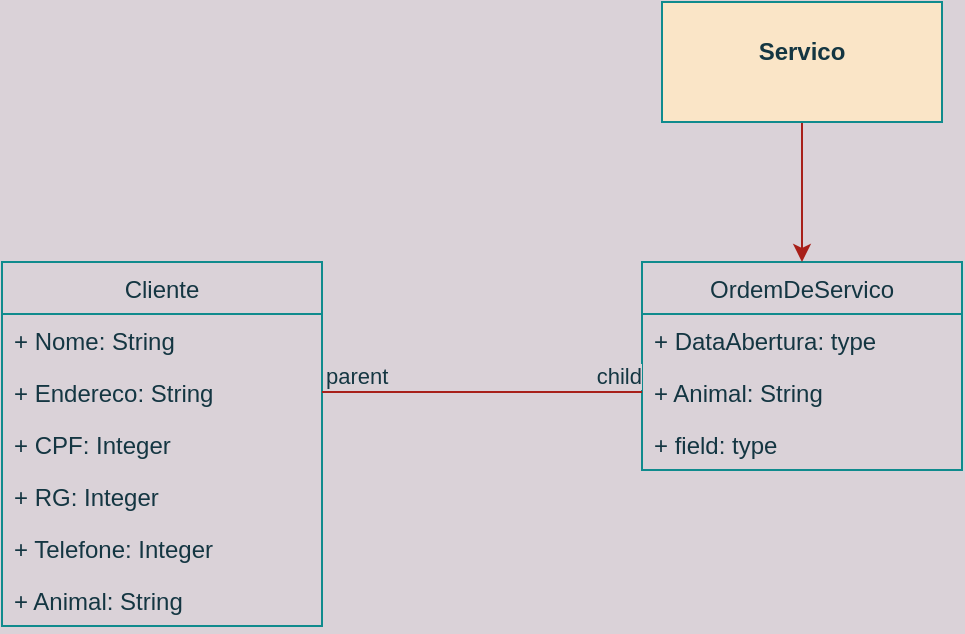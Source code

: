 <mxfile version="18.0.2" type="github">
  <diagram id="C5RBs43oDa-KdzZeNtuy" name="Page-1">
    <mxGraphModel dx="1332" dy="498" grid="1" gridSize="10" guides="1" tooltips="1" connect="1" arrows="1" fold="1" page="1" pageScale="1" pageWidth="827" pageHeight="1169" background="#DAD2D8" math="0" shadow="0">
      <root>
        <mxCell id="WIyWlLk6GJQsqaUBKTNV-0" />
        <mxCell id="WIyWlLk6GJQsqaUBKTNV-1" parent="WIyWlLk6GJQsqaUBKTNV-0" />
        <mxCell id="-WMAqUKvxuHPdEfeoXhE-0" value="Cliente" style="swimlane;fontStyle=0;childLayout=stackLayout;horizontal=1;startSize=26;fillColor=none;horizontalStack=0;resizeParent=1;resizeParentMax=0;resizeLast=0;collapsible=1;marginBottom=0;rounded=0;sketch=0;strokeColor=#0F8B8D;fontColor=#143642;" parent="WIyWlLk6GJQsqaUBKTNV-1" vertex="1">
          <mxGeometry x="160" y="170" width="160" height="182" as="geometry" />
        </mxCell>
        <mxCell id="-WMAqUKvxuHPdEfeoXhE-1" value="+ Nome: String" style="text;strokeColor=none;fillColor=none;align=left;verticalAlign=top;spacingLeft=4;spacingRight=4;overflow=hidden;rotatable=0;points=[[0,0.5],[1,0.5]];portConstraint=eastwest;rounded=0;sketch=0;fontColor=#143642;" parent="-WMAqUKvxuHPdEfeoXhE-0" vertex="1">
          <mxGeometry y="26" width="160" height="26" as="geometry" />
        </mxCell>
        <mxCell id="-WMAqUKvxuHPdEfeoXhE-2" value="+ Endereco: String" style="text;strokeColor=none;fillColor=none;align=left;verticalAlign=top;spacingLeft=4;spacingRight=4;overflow=hidden;rotatable=0;points=[[0,0.5],[1,0.5]];portConstraint=eastwest;rounded=0;sketch=0;fontColor=#143642;" parent="-WMAqUKvxuHPdEfeoXhE-0" vertex="1">
          <mxGeometry y="52" width="160" height="26" as="geometry" />
        </mxCell>
        <mxCell id="-WMAqUKvxuHPdEfeoXhE-4" value="+ CPF: Integer" style="text;strokeColor=none;fillColor=none;align=left;verticalAlign=top;spacingLeft=4;spacingRight=4;overflow=hidden;rotatable=0;points=[[0,0.5],[1,0.5]];portConstraint=eastwest;rounded=0;sketch=0;fontColor=#143642;" parent="-WMAqUKvxuHPdEfeoXhE-0" vertex="1">
          <mxGeometry y="78" width="160" height="26" as="geometry" />
        </mxCell>
        <mxCell id="-WMAqUKvxuHPdEfeoXhE-8" value="+ RG: Integer" style="text;strokeColor=none;fillColor=none;align=left;verticalAlign=top;spacingLeft=4;spacingRight=4;overflow=hidden;rotatable=0;points=[[0,0.5],[1,0.5]];portConstraint=eastwest;rounded=0;sketch=0;fontColor=#143642;" parent="-WMAqUKvxuHPdEfeoXhE-0" vertex="1">
          <mxGeometry y="104" width="160" height="26" as="geometry" />
        </mxCell>
        <mxCell id="-WMAqUKvxuHPdEfeoXhE-6" value="+ Telefone: Integer" style="text;strokeColor=none;fillColor=none;align=left;verticalAlign=top;spacingLeft=4;spacingRight=4;overflow=hidden;rotatable=0;points=[[0,0.5],[1,0.5]];portConstraint=eastwest;rounded=0;sketch=0;fontColor=#143642;" parent="-WMAqUKvxuHPdEfeoXhE-0" vertex="1">
          <mxGeometry y="130" width="160" height="26" as="geometry" />
        </mxCell>
        <mxCell id="-WMAqUKvxuHPdEfeoXhE-5" value="+ Animal: String" style="text;strokeColor=none;fillColor=none;align=left;verticalAlign=top;spacingLeft=4;spacingRight=4;overflow=hidden;rotatable=0;points=[[0,0.5],[1,0.5]];portConstraint=eastwest;rounded=0;sketch=0;fontColor=#143642;" parent="-WMAqUKvxuHPdEfeoXhE-0" vertex="1">
          <mxGeometry y="156" width="160" height="26" as="geometry" />
        </mxCell>
        <mxCell id="-WMAqUKvxuHPdEfeoXhE-9" value="OrdemDeServico" style="swimlane;fontStyle=0;childLayout=stackLayout;horizontal=1;startSize=26;fillColor=none;horizontalStack=0;resizeParent=1;resizeParentMax=0;resizeLast=0;collapsible=1;marginBottom=0;rounded=0;sketch=0;strokeColor=#0F8B8D;fontColor=#143642;" parent="WIyWlLk6GJQsqaUBKTNV-1" vertex="1">
          <mxGeometry x="480" y="170" width="160" height="104" as="geometry" />
        </mxCell>
        <mxCell id="-WMAqUKvxuHPdEfeoXhE-10" value="+ DataAbertura: type" style="text;strokeColor=none;fillColor=none;align=left;verticalAlign=top;spacingLeft=4;spacingRight=4;overflow=hidden;rotatable=0;points=[[0,0.5],[1,0.5]];portConstraint=eastwest;rounded=0;sketch=0;fontColor=#143642;" parent="-WMAqUKvxuHPdEfeoXhE-9" vertex="1">
          <mxGeometry y="26" width="160" height="26" as="geometry" />
        </mxCell>
        <mxCell id="-WMAqUKvxuHPdEfeoXhE-11" value="+ Animal: String" style="text;strokeColor=none;fillColor=none;align=left;verticalAlign=top;spacingLeft=4;spacingRight=4;overflow=hidden;rotatable=0;points=[[0,0.5],[1,0.5]];portConstraint=eastwest;rounded=0;sketch=0;fontColor=#143642;" parent="-WMAqUKvxuHPdEfeoXhE-9" vertex="1">
          <mxGeometry y="52" width="160" height="26" as="geometry" />
        </mxCell>
        <mxCell id="-WMAqUKvxuHPdEfeoXhE-12" value="+ field: type" style="text;strokeColor=none;fillColor=none;align=left;verticalAlign=top;spacingLeft=4;spacingRight=4;overflow=hidden;rotatable=0;points=[[0,0.5],[1,0.5]];portConstraint=eastwest;rounded=0;sketch=0;fontColor=#143642;" parent="-WMAqUKvxuHPdEfeoXhE-9" vertex="1">
          <mxGeometry y="78" width="160" height="26" as="geometry" />
        </mxCell>
        <mxCell id="-WMAqUKvxuHPdEfeoXhE-17" value="" style="endArrow=none;html=1;edgeStyle=orthogonalEdgeStyle;rounded=1;sketch=0;curved=0;exitX=1;exitY=0.5;exitDx=0;exitDy=0;entryX=0;entryY=0.5;entryDx=0;entryDy=0;labelBackgroundColor=#DAD2D8;strokeColor=#A8201A;fontColor=#143642;" parent="WIyWlLk6GJQsqaUBKTNV-1" source="-WMAqUKvxuHPdEfeoXhE-2" target="-WMAqUKvxuHPdEfeoXhE-11" edge="1">
          <mxGeometry relative="1" as="geometry">
            <mxPoint x="330" y="330" as="sourcePoint" />
            <mxPoint x="430" y="330" as="targetPoint" />
          </mxGeometry>
        </mxCell>
        <mxCell id="-WMAqUKvxuHPdEfeoXhE-18" value="parent" style="edgeLabel;resizable=0;html=1;align=left;verticalAlign=bottom;rounded=0;sketch=0;labelBackgroundColor=#DAD2D8;fontColor=#143642;" parent="-WMAqUKvxuHPdEfeoXhE-17" connectable="0" vertex="1">
          <mxGeometry x="-1" relative="1" as="geometry" />
        </mxCell>
        <mxCell id="-WMAqUKvxuHPdEfeoXhE-19" value="child" style="edgeLabel;resizable=0;html=1;align=right;verticalAlign=bottom;rounded=0;sketch=0;labelBackgroundColor=#DAD2D8;fontColor=#143642;" parent="-WMAqUKvxuHPdEfeoXhE-17" connectable="0" vertex="1">
          <mxGeometry x="1" relative="1" as="geometry" />
        </mxCell>
        <mxCell id="aK-d2TUzTkQ9TdtU_zbg-0" style="edgeStyle=orthogonalEdgeStyle;rounded=0;orthogonalLoop=1;jettySize=auto;html=1;exitX=0.5;exitY=1;exitDx=0;exitDy=0;entryX=0.5;entryY=0;entryDx=0;entryDy=0;labelBackgroundColor=#DAD2D8;strokeColor=#A8201A;fontColor=#143642;" edge="1" parent="WIyWlLk6GJQsqaUBKTNV-1" source="-WMAqUKvxuHPdEfeoXhE-24" target="-WMAqUKvxuHPdEfeoXhE-9">
          <mxGeometry relative="1" as="geometry" />
        </mxCell>
        <mxCell id="-WMAqUKvxuHPdEfeoXhE-24" value="&lt;p style=&quot;margin:0px;margin-top:4px;text-align:center;&quot;&gt;&lt;br&gt;&lt;b&gt;Servico&lt;/b&gt;&lt;/p&gt;" style="verticalAlign=top;align=left;overflow=fill;fontSize=12;fontFamily=Helvetica;html=1;rounded=0;sketch=0;fillColor=#FAE5C7;strokeColor=#0F8B8D;fontColor=#143642;" parent="WIyWlLk6GJQsqaUBKTNV-1" vertex="1">
          <mxGeometry x="490" y="40" width="140" height="60" as="geometry" />
        </mxCell>
      </root>
    </mxGraphModel>
  </diagram>
</mxfile>
